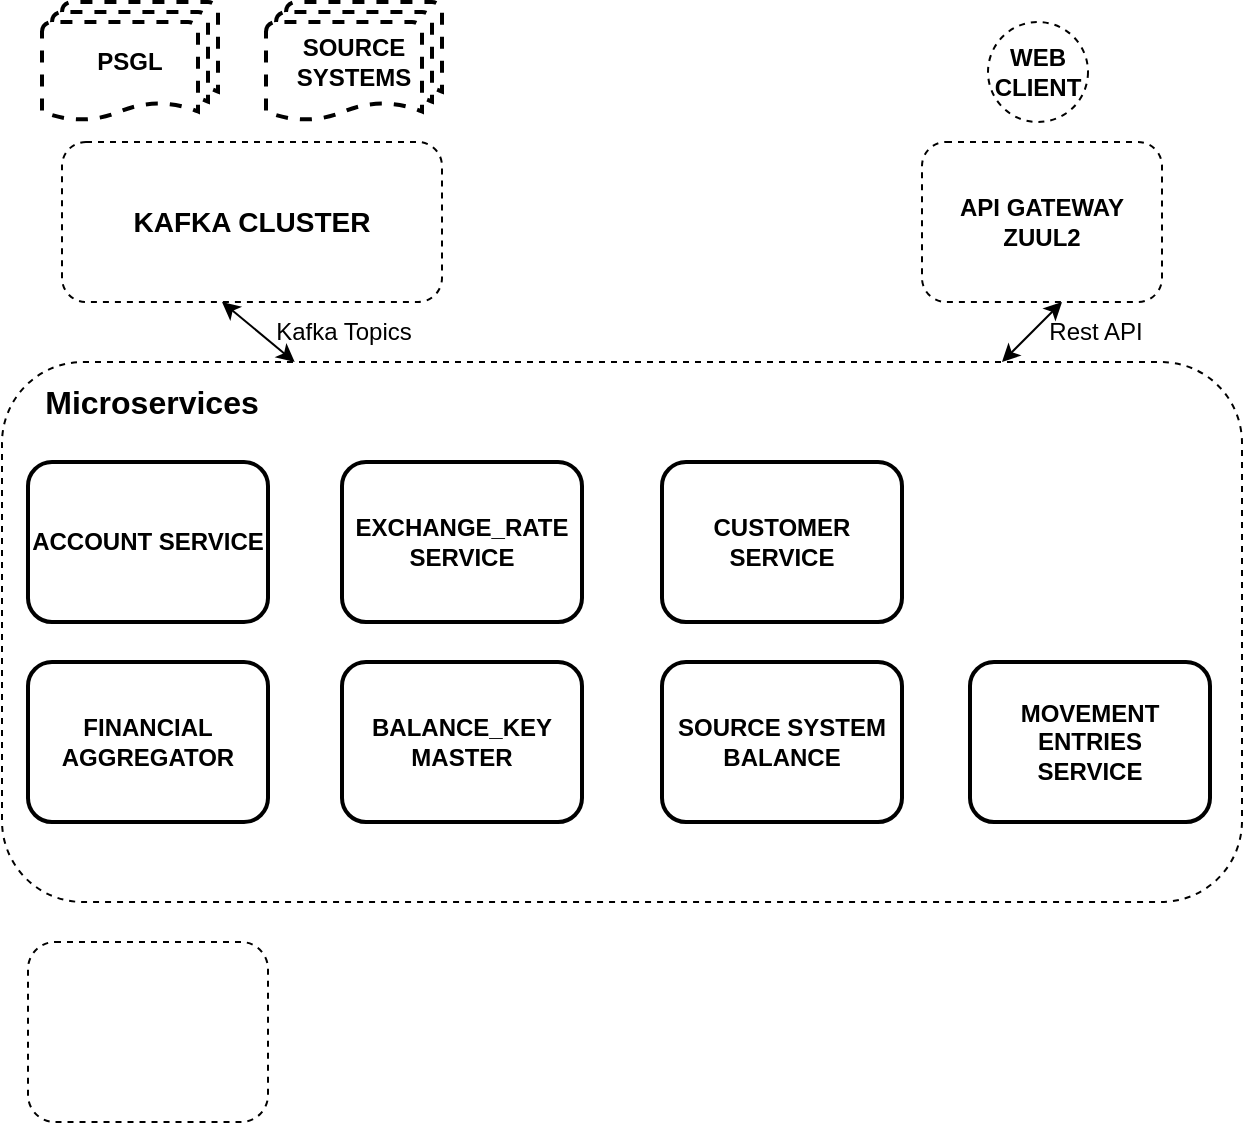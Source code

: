 <mxfile pages="1" version="11.2.2" type="github"><diagram id="vtivi0a4cqGz-XkjB8cN" name="Page-1"><mxGraphModel dx="1186" dy="568" grid="1" gridSize="10" guides="1" tooltips="1" connect="1" arrows="1" fold="1" page="1" pageScale="1" pageWidth="827" pageHeight="1169" math="0" shadow="0"><root><mxCell id="0"/><mxCell id="1" parent="0"/><mxCell id="q_hI32JW0z2Q12_HPcQ8-14" value="" style="rounded=1;whiteSpace=wrap;html=1;strokeWidth=1;dashed=1;" parent="1" vertex="1"><mxGeometry x="70" y="190" width="620" height="270" as="geometry"/></mxCell><mxCell id="q_hI32JW0z2Q12_HPcQ8-2" value="&lt;font style=&quot;font-size: 14px&quot;&gt;&lt;b&gt;KAFKA CLUSTER&lt;/b&gt;&lt;/font&gt;" style="rounded=1;whiteSpace=wrap;html=1;dashed=1;" parent="1" vertex="1"><mxGeometry x="100" y="80" width="190" height="80" as="geometry"/></mxCell><mxCell id="q_hI32JW0z2Q12_HPcQ8-3" value="&lt;b&gt;ACCOUNT SERVICE&lt;/b&gt;" style="rounded=1;whiteSpace=wrap;html=1;strokeWidth=2;" parent="1" vertex="1"><mxGeometry x="83" y="240" width="120" height="80" as="geometry"/></mxCell><mxCell id="q_hI32JW0z2Q12_HPcQ8-4" value="&lt;b&gt;EXCHANGE_RATE&lt;br&gt;SERVICE&lt;/b&gt;" style="rounded=1;whiteSpace=wrap;html=1;strokeWidth=2;" parent="1" vertex="1"><mxGeometry x="240" y="240" width="120" height="80" as="geometry"/></mxCell><mxCell id="q_hI32JW0z2Q12_HPcQ8-5" value="&lt;b&gt;API GATEWAY&lt;br&gt;ZUUL2&lt;br&gt;&lt;/b&gt;" style="rounded=1;whiteSpace=wrap;html=1;strokeWidth=1;dashed=1;" parent="1" vertex="1"><mxGeometry x="530" y="80" width="120" height="80" as="geometry"/></mxCell><mxCell id="q_hI32JW0z2Q12_HPcQ8-7" value="&lt;b&gt;PSGL&lt;/b&gt;" style="strokeWidth=2;html=1;shape=mxgraph.flowchart.multi-document;whiteSpace=wrap;dashed=1;" parent="1" vertex="1"><mxGeometry x="90" y="10" width="88" height="60" as="geometry"/></mxCell><mxCell id="q_hI32JW0z2Q12_HPcQ8-8" value="&lt;b&gt;SOURCE SYSTEMS&lt;/b&gt;" style="strokeWidth=2;html=1;shape=mxgraph.flowchart.multi-document;whiteSpace=wrap;dashed=1;" parent="1" vertex="1"><mxGeometry x="202" y="10" width="88" height="60" as="geometry"/></mxCell><mxCell id="q_hI32JW0z2Q12_HPcQ8-9" value="&lt;b&gt;CUSTOMER SERVICE&lt;/b&gt;" style="rounded=1;whiteSpace=wrap;html=1;strokeWidth=2;" parent="1" vertex="1"><mxGeometry x="400" y="240" width="120" height="80" as="geometry"/></mxCell><mxCell id="q_hI32JW0z2Q12_HPcQ8-10" value="&lt;b&gt;MOVEMENT ENTRIES&lt;br&gt;SERVICE&lt;/b&gt;" style="rounded=1;whiteSpace=wrap;html=1;strokeWidth=2;" parent="1" vertex="1"><mxGeometry x="554" y="340" width="120" height="80" as="geometry"/></mxCell><mxCell id="q_hI32JW0z2Q12_HPcQ8-11" value="&lt;b&gt;FINANCIAL AGGREGATOR&lt;/b&gt;" style="rounded=1;whiteSpace=wrap;html=1;strokeWidth=2;" parent="1" vertex="1"><mxGeometry x="83" y="340" width="120" height="80" as="geometry"/></mxCell><mxCell id="q_hI32JW0z2Q12_HPcQ8-12" value="&lt;b&gt;BALANCE_KEY MASTER&lt;/b&gt;" style="rounded=1;whiteSpace=wrap;html=1;strokeWidth=2;" parent="1" vertex="1"><mxGeometry x="240" y="340" width="120" height="80" as="geometry"/></mxCell><mxCell id="q_hI32JW0z2Q12_HPcQ8-13" value="&lt;b&gt;SOURCE SYSTEM BALANCE &lt;br&gt;&lt;/b&gt;" style="rounded=1;whiteSpace=wrap;html=1;strokeWidth=2;" parent="1" vertex="1"><mxGeometry x="400" y="340" width="120" height="80" as="geometry"/></mxCell><mxCell id="q_hI32JW0z2Q12_HPcQ8-15" value="&lt;b&gt;&lt;font style=&quot;font-size: 16px&quot;&gt;Microservices&lt;/font&gt;&lt;/b&gt;" style="text;html=1;strokeColor=none;fillColor=none;align=center;verticalAlign=middle;whiteSpace=wrap;rounded=0;dashed=1;" parent="1" vertex="1"><mxGeometry x="80" y="200" width="130" height="20" as="geometry"/></mxCell><mxCell id="q_hI32JW0z2Q12_HPcQ8-22" value="" style="endArrow=classic;startArrow=classic;html=1;" parent="1" source="q_hI32JW0z2Q12_HPcQ8-14" edge="1"><mxGeometry width="50" height="50" relative="1" as="geometry"><mxPoint x="140" y="200" as="sourcePoint"/><mxPoint x="180" y="160" as="targetPoint"/></mxGeometry></mxCell><mxCell id="q_hI32JW0z2Q12_HPcQ8-23" value="" style="endArrow=classic;startArrow=classic;html=1;" parent="1" edge="1"><mxGeometry width="50" height="50" relative="1" as="geometry"><mxPoint x="570" y="190" as="sourcePoint"/><mxPoint x="600" y="160" as="targetPoint"/></mxGeometry></mxCell><mxCell id="jLlbVH75H5TSlzr_rwQb-1" value="&lt;b&gt;WEB &lt;br&gt;CLIENT&lt;/b&gt;" style="ellipse;whiteSpace=wrap;html=1;aspect=fixed;dashed=1;" vertex="1" parent="1"><mxGeometry x="563" y="20" width="50" height="50" as="geometry"/></mxCell><mxCell id="jLlbVH75H5TSlzr_rwQb-2" value="Kafka Topics" style="text;html=1;strokeColor=none;fillColor=none;align=center;verticalAlign=middle;whiteSpace=wrap;rounded=0;dashed=1;" vertex="1" parent="1"><mxGeometry x="201" y="165" width="80" height="20" as="geometry"/></mxCell><mxCell id="jLlbVH75H5TSlzr_rwQb-3" value="Rest API" style="text;html=1;strokeColor=none;fillColor=none;align=center;verticalAlign=middle;whiteSpace=wrap;rounded=0;dashed=1;" vertex="1" parent="1"><mxGeometry x="592" y="165" width="50" height="20" as="geometry"/></mxCell><mxCell id="jLlbVH75H5TSlzr_rwQb-5" value="" style="rounded=1;whiteSpace=wrap;html=1;dashed=1;" vertex="1" parent="1"><mxGeometry x="83" y="480" width="120" height="90" as="geometry"/></mxCell></root></mxGraphModel></diagram></mxfile>